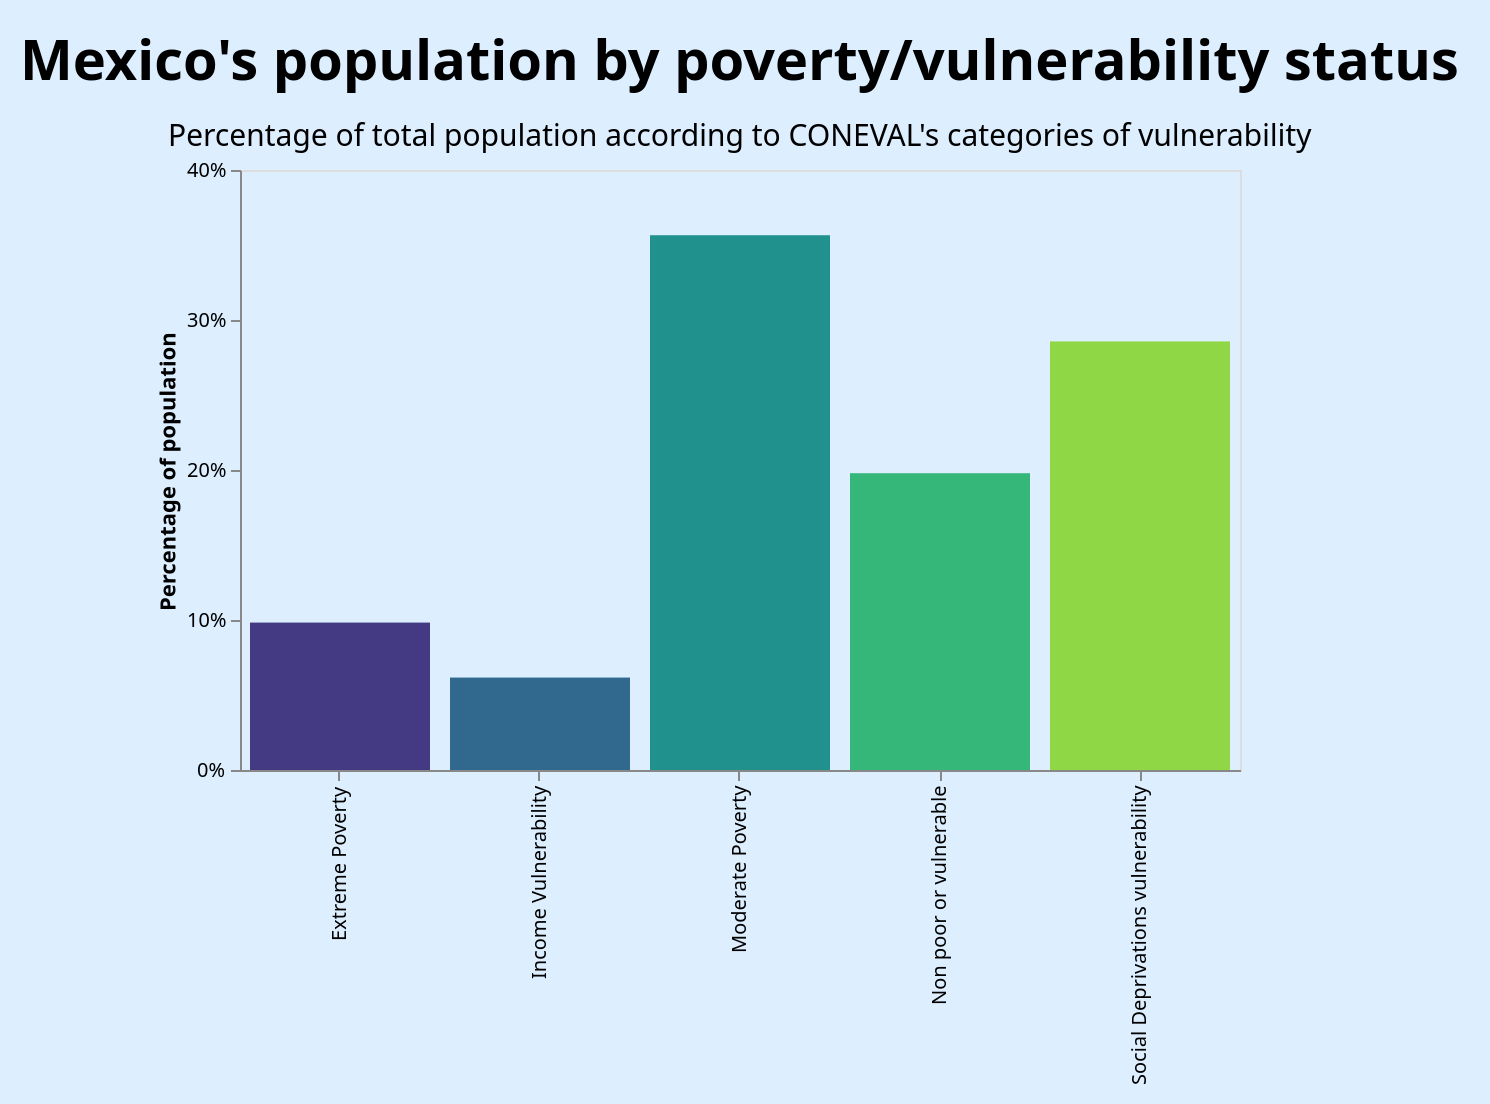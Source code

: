 {
  "$schema": "https://vega.github.io/schema/vega/v5.json",
  "background": "#DDEEFF",
  "padding": {"left": 10, "top": 18, "right": 15, "bottom": 10},
  "width": 500,
  "height": 300,
  "title": {
    "text": "Mexico's population by poverty/vulnerability status",
    "fontSize": 28,
    "subtitle": "Percentage of total population according to CONEVAL's categories of vulnerability",
    "subtitleFontSize": 15,
    "subtitlePadding": 15,
    "frame": "group"
  },
  "style": "cell",
  "data": [
    {
      "name": "Select_store",
      "values": [
        {
          "unit": "",
          "fields": [{"type": "E", "field": "year"}],
          "values": [2012]
        }
      ]
    },
    {
      "name": "data-489310faf5cf2d683a3aa8ac5d5b5605",
      "values": [
        {
          "type": "Extreme Poverty",
          "year": 2012,
          "pob": 11528950,
          "pob_ent": 117306151,
          "percentage": 0.09828086508438931,
          "order": 0
        },
        {
          "type": "Extreme Poverty",
          "year": 2014,
          "pob": 11442303,
          "pob_ent": 119871143,
          "percentage": 0.09545502540173492,
          "order": 0
        },
        {
          "type": "Extreme Poverty",
          "year": 2016,
          "pob": 9375581,
          "pob_ent": 122636694,
          "percentage": 0.0764500468350851,
          "order": 0
        },
        {
          "type": "Extreme Poverty",
          "year": 2018,
          "pob": 9310153,
          "pob_ent": 125082416,
          "percentage": 0.07443214880019586,
          "order": 0
        },
        {
          "type": "Income Vulnerability",
          "year": 2012,
          "pob": 7228628,
          "pob_ent": 117306151,
          "percentage": 0.061621900798705775,
          "order": 3
        },
        {
          "type": "Income Vulnerability",
          "year": 2014,
          "pob": 8475777,
          "pob_ent": 119871143,
          "percentage": 0.07070740119663328,
          "order": 3
        },
        {
          "type": "Income Vulnerability",
          "year": 2016,
          "pob": 8605022,
          "pob_ent": 122636694,
          "percentage": 0.07016678058852434,
          "order": 3
        },
        {
          "type": "Income Vulnerability",
          "year": 2018,
          "pob": 8628005,
          "pob_ent": 125082416,
          "percentage": 0.06897856050366025,
          "order": 3
        },
        {
          "type": "Moderate Poverty",
          "year": 2012,
          "pob": 41820952,
          "pob_ent": 117306151,
          "percentage": 0.356511160271553,
          "order": 1
        },
        {
          "type": "Moderate Poverty",
          "year": 2014,
          "pob": 43899253,
          "pob_ent": 119871143,
          "percentage": 0.36622035880645604,
          "order": 1
        },
        {
          "type": "Moderate Poverty",
          "year": 2016,
          "pob": 44042570,
          "pob_ent": 122636694,
          "percentage": 0.3591304410081374,
          "order": 1
        },
        {
          "type": "Moderate Poverty",
          "year": 2018,
          "pob": 43115734,
          "pob_ent": 125082416,
          "percentage": 0.34469860255977147,
          "order": 1
        },
        {
          "type": "Non poor or vulnerable",
          "year": 2012,
          "pob": 23210928,
          "pob_ent": 117306151,
          "percentage": 0.19786624829247018,
          "order": 4
        },
        {
          "type": "Non poor or vulnerable",
          "year": 2014,
          "pob": 24578250,
          "pob_ent": 119871143,
          "percentage": 0.20503892250364208,
          "order": 4
        },
        {
          "type": "Non poor or vulnerable",
          "year": 2016,
          "pob": 27752767,
          "pob_ent": 122636694,
          "percentage": 0.22630067800099046,
          "order": 4
        },
        {
          "type": "Non poor or vulnerable",
          "year": 2018,
          "pob": 27352149,
          "pob_ent": 125082416,
          "percentage": 0.2186730147585253,
          "order": 4
        },
        {
          "type": "Social Deprivations vulnerability",
          "year": 2012,
          "pob": 33516693,
          "pob_ent": 117306151,
          "percentage": 0.2857198255528817,
          "order": 2
        },
        {
          "type": "Social Deprivations vulnerability",
          "year": 2014,
          "pob": 31475560,
          "pob_ent": 119871143,
          "percentage": 0.26257829209153366,
          "order": 2
        },
        {
          "type": "Social Deprivations vulnerability",
          "year": 2016,
          "pob": 32860754,
          "pob_ent": 122636694,
          "percentage": 0.26795205356726265,
          "order": 2
        },
        {
          "type": "Social Deprivations vulnerability",
          "year": 2018,
          "pob": 36676375,
          "pob_ent": 125082416,
          "percentage": 0.29321767337784715,
          "order": 2
        }
      ]
    },
    {
      "name": "data_0",
      "source": "data-489310faf5cf2d683a3aa8ac5d5b5605",
      "transform": [
        {
          "type": "filter",
          "expr": "!length(data(\"Select_store\")) || vlSelectionTest(\"Select_store\", datum)"
        },
        {
          "type": "stack",
          "groupby": ["type"],
          "field": "percentage",
          "sort": {"field": [], "order": []},
          "as": ["percentage_start", "percentage_end"],
          "offset": "zero"
        },
        {
          "type": "filter",
          "expr": "isValid(datum[\"percentage\"]) && isFinite(+datum[\"percentage\"])"
        }
      ]
    }
  ],
  "signals": [
    {
      "name": "unit",
      "value": {},
      "on": [
        {"events": "mousemove", "update": "isTuple(group()) ? group() : unit"}
      ]
    },
    {
      "name": "Select_year",
      "init": "2012",
      "bind": {"input": "range", "max": 2018, "min": 2012, "step": 2}
    },
    {
      "name": "Select",
      "update": "vlSelectionResolve(\"Select_store\", \"union\", true, true)"
    },
    {
      "name": "Select_tuple",
      "update": "Select_year !== null ? {fields: Select_tuple_fields, values: [Select_year]} : null"
    },
    {"name": "Select_tuple_fields", "value": [{"type": "E", "field": "year"}]},
    {
      "name": "Select_modify",
      "on": [
        {
          "events": {"signal": "Select_tuple"},
          "update": "modify(\"Select_store\", Select_tuple, true)"
        }
      ]
    }
  ],
  "marks": [
    {
      "name": "marks",
      "type": "rect",
      "style": ["bar"],
      "interactive": true,
      "from": {"data": "data_0"},
      "encode": {
        "update": {
          "fill": {"scale": "color", "field": "type"},
          "tooltip": {
            "signal": "{\"percentage\": format(datum[\"percentage\"], \".0%\"), \"Population\": isValid(datum[\"pob\"]) ? datum[\"pob\"] : \"\"+datum[\"pob\"]}"
          },
          "ariaRoleDescription": {"value": "bar"},
          "description": {
            "signal": "\"type: \" + (isValid(datum[\"type\"]) ? datum[\"type\"] : \"\"+datum[\"type\"]) + \"; percentage: \" + (format(datum[\"percentage\"], \".0%\")) + \"; Population: \" + (isValid(datum[\"pob\"]) ? datum[\"pob\"] : \"\"+datum[\"pob\"]) + \"; Percentage of population: \" + (format(datum[\"percentage\"], \".0%\"))"
          },
          "x": {"scale": "x", "field": "type"},
          "width": {"scale": "x", "band": 1},
          "y": {"scale": "y", "field": "percentage_end"},
          "y2": {"scale": "y", "field": "percentage_start"}
        }
      }
    }
  ],
  "scales": [
    {
      "name": "x",
      "type": "band",
      "domain": {"data": "data_0", "field": "type", "sort": true},
      "range": [0, {"signal": "width"}],
      "paddingInner": 0.1,
      "paddingOuter": 0.05
    },
    {
      "name": "y",
      "type": "linear",
      "domain": [0, 0.4],
      "range": [{"signal": "height"}, 0],
      "zero": true
    },
    {
      "name": "color",
      "type": "ordinal",
      "domain": {"data": "data_0", "field": "type", "sort": true},
      "range": {"scheme": "viridis"}
    }
  ],
  "axes": [
    {
      "scale": "x",
      "orient": "bottom",
      "grid": false,
      "labelAlign": "right",
      "labelAngle": 270,
      "labelBaseline": "middle",
      "zindex": 0
    },
    {
      "scale": "y",
      "orient": "left",
      "grid": false,
      "title": "Percentage of population",
      "format": ".0%",
      "tickCount": 4,
      "labelOverlap": true,
      "zindex": 0
    }
  ],
  "config": {"axis": {"grid": false}}
}